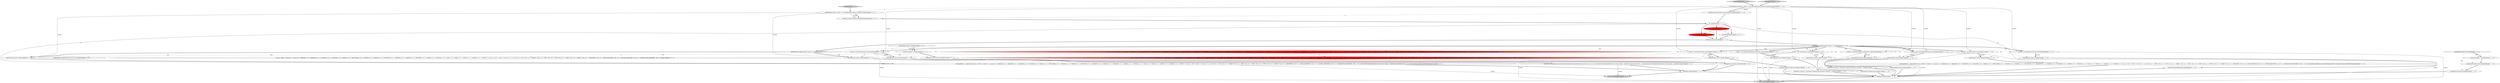 digraph {
17 [style = filled, label = "enterOuterAlt(_localctx,7)@@@67@@@['1', '1', '0']", fillcolor = white, shape = ellipse image = "AAA0AAABBB1BBB"];
23 [style = filled, label = "getInterpreter().adaptivePredict(_input,77,_ctx)@@@9@@@['1', '1', '0']", fillcolor = white, shape = diamond image = "AAA0AAABBB1BBB"];
54 [style = filled, label = "setState(697)@@@7@@@['0', '0', '1']", fillcolor = white, shape = ellipse image = "AAA0AAABBB3BBB"];
36 [style = filled, label = "_localctx = new SubqueryExpressionContext(_localctx)@@@55@@@['1', '1', '0']", fillcolor = white, shape = ellipse image = "AAA0AAABBB1BBB"];
15 [style = filled, label = "enterRule(_localctx,60,RULE_primaryExpression)@@@4@@@['1', '1', '0']", fillcolor = white, shape = ellipse image = "AAA0AAABBB1BBB"];
5 [style = filled, label = "{setState(564)constant()}@@@26@@@['1', '1', '0']", fillcolor = white, shape = ellipse image = "AAA0AAABBB1BBB"];
32 [style = filled, label = "{setState(572)match(T__0)setState(573)query()setState(574)match(T__1)}@@@57@@@['1', '1', '0']", fillcolor = white, shape = ellipse image = "AAA0AAABBB1BBB"];
29 [style = filled, label = "{exitRule()}@@@50@@@['1', '1', '1']", fillcolor = white, shape = ellipse image = "AAA0AAABBB1BBB"];
31 [style = filled, label = "enterOuterAlt(_localctx,3)@@@25@@@['1', '1', '0']", fillcolor = white, shape = ellipse image = "AAA0AAABBB1BBB"];
56 [style = filled, label = "enterOuterAlt(_localctx,2)@@@26@@@['0', '0', '1']", fillcolor = white, shape = ellipse image = "AAA0AAABBB3BBB"];
9 [style = filled, label = "{setState(576)qualifiedName()}@@@68@@@['1', '1', '0']", fillcolor = white, shape = ellipse image = "AAA0AAABBB1BBB"];
52 [style = filled, label = "getInterpreter().adaptivePredict(_input,91,_ctx)@@@9@@@['0', '0', '1']", fillcolor = white, shape = diamond image = "AAA0AAABBB3BBB"];
43 [style = filled, label = "_errHandler.recover(this,re)@@@48@@@['0', '0', '1']", fillcolor = white, shape = ellipse image = "AAA0AAABBB3BBB"];
13 [style = filled, label = "_errHandler.recover(this,re)@@@89@@@['1', '1', '0']", fillcolor = white, shape = ellipse image = "AAA0AAABBB1BBB"];
2 [style = filled, label = "enterOuterAlt(_localctx,8)@@@74@@@['1', '1', '0']", fillcolor = white, shape = ellipse image = "AAA0AAABBB1BBB"];
24 [style = filled, label = "{exitRule()}@@@91@@@['1', '1', '0']", fillcolor = white, shape = ellipse image = "AAA0AAABBB1BBB"];
27 [style = filled, label = "_localctx = new FunctionContext(_localctx)@@@48@@@['1', '1', '0']", fillcolor = white, shape = ellipse image = "AAA0AAABBB1BBB"];
46 [style = filled, label = "{setState(688)_la = _input.LA(1)if ((((_la) & ~0x3f) == 0 && ((1L << _la) & ((1L << ANALYZE) | (1L << ANALYZED) | (1L << CATALOGS) | (1L << COLUMNS) | (1L << DEBUG) | (1L << EXECUTABLE) | (1L << EXPLAIN) | (1L << FORMAT) | (1L << FUNCTIONS) | (1L << GRAPHVIZ) | (1L << MAPPED) | (1L << OPTIMIZED) | (1L << PARSED) | (1L << PHYSICAL) | (1L << PLAN) | (1L << RLIKE) | (1L << QUERY) | (1L << SCHEMAS) | (1L << SHOW))) != 0) || ((((_la - 64)) & ~0x3f) == 0 && ((1L << (_la - 64)) & ((1L << (SYS - 64)) | (1L << (TABLES - 64)) | (1L << (TEXT - 64)) | (1L << (TYPE - 64)) | (1L << (TYPES - 64)) | (1L << (VERIFY - 64)) | (1L << (IDENTIFIER - 64)) | (1L << (DIGIT_IDENTIFIER - 64)) | (1L << (QUOTED_IDENTIFIER - 64)) | (1L << (BACKQUOTED_IDENTIFIER - 64)))) != 0)) {{setState(685)((TableIdentifierContext)_localctx).catalog = identifier()setState(686)match(T__3)}}setState(690)match(TABLE_IDENTIFIER)}@@@11@@@['0', '0', '1']", fillcolor = white, shape = ellipse image = "AAA0AAABBB3BBB"];
49 [style = filled, label = "_errHandler.reportError(this,re)@@@47@@@['0', '0', '1']", fillcolor = white, shape = ellipse image = "AAA0AAABBB3BBB"];
50 [style = filled, label = "tableIdentifier['0', '0', '1']", fillcolor = lightgray, shape = diamond image = "AAA0AAABBB3BBB"];
34 [style = filled, label = "int _la@@@5@@@['1', '1', '1']", fillcolor = white, shape = ellipse image = "AAA0AAABBB1BBB"];
16 [style = filled, label = "_localctx = new DereferenceContext(_localctx)@@@66@@@['1', '1', '0']", fillcolor = white, shape = ellipse image = "AAA0AAABBB1BBB"];
51 [style = filled, label = "TableIdentifierContext _localctx = new TableIdentifierContext(_ctx,getState())@@@3@@@['0', '0', '1']", fillcolor = white, shape = ellipse image = "AAA0AAABBB3BBB"];
47 [style = filled, label = "enterOuterAlt(_localctx,1)@@@10@@@['0', '0', '1']", fillcolor = white, shape = ellipse image = "AAA0AAABBB3BBB"];
33 [style = filled, label = "{setState(577)match(T__0)setState(578)expression()setState(579)match(T__1)}@@@75@@@['1', '1', '0']", fillcolor = white, shape = ellipse image = "AAA0AAABBB1BBB"];
39 [style = filled, label = "(((_la) & ~0x3f) == 0 && ((1L << _la) & ((1L << ANALYZE) | (1L << ANALYZED) | (1L << CATALOGS) | (1L << COLUMNS) | (1L << DEBUG) | (1L << EXECUTABLE) | (1L << EXPLAIN) | (1L << FORMAT) | (1L << FUNCTIONS) | (1L << GRAPHVIZ) | (1L << MAPPED) | (1L << OPTIMIZED) | (1L << PARSED) | (1L << PHYSICAL) | (1L << PLAN) | (1L << RLIKE) | (1L << QUERY) | (1L << SCHEMAS))) != 0) || ((((_la - 64)) & ~0x3f) == 0 && ((1L << (_la - 64)) & ((1L << (SHOW - 64)) | (1L << (SYS - 64)) | (1L << (TABLES - 64)) | (1L << (TEXT - 64)) | (1L << (TYPE - 64)) | (1L << (TYPES - 64)) | (1L << (VERIFY - 64)) | (1L << (IDENTIFIER - 64)) | (1L << (DIGIT_IDENTIFIER - 64)) | (1L << (QUOTED_IDENTIFIER - 64)) | (1L << (BACKQUOTED_IDENTIFIER - 64)))) != 0)@@@36@@@['0', '1', '0']", fillcolor = red, shape = diamond image = "AAA1AAABBB2BBB"];
8 [style = filled, label = "enterOuterAlt(_localctx,4)@@@32@@@['1', '1', '0']", fillcolor = white, shape = ellipse image = "AAA0AAABBB1BBB"];
18 [style = filled, label = "{setState(563)extractExpression()}@@@19@@@['1', '1', '0']", fillcolor = white, shape = ellipse image = "AAA0AAABBB1BBB"];
35 [style = filled, label = "_localctx.exception = re@@@87@@@['1', '1', '0']", fillcolor = white, shape = ellipse image = "AAA0AAABBB1BBB"];
37 [style = filled, label = "PrimaryExpressionContext _localctx = new PrimaryExpressionContext(_ctx,getState())@@@3@@@['1', '1', '0']", fillcolor = white, shape = ellipse image = "AAA0AAABBB1BBB"];
12 [style = filled, label = "_localctx = new StarContext(_localctx)@@@31@@@['1', '1', '0']", fillcolor = white, shape = ellipse image = "AAA0AAABBB1BBB"];
44 [style = filled, label = "getInterpreter().adaptivePredict(_input,90,_ctx)@@@30@@@['0', '0', '1']", fillcolor = white, shape = diamond image = "AAA0AAABBB3BBB"];
22 [style = filled, label = "RecognitionException re@@@86@@@['1', '1', '0']", fillcolor = white, shape = diamond image = "AAA0AAABBB1BBB"];
19 [style = filled, label = "_localctx = new ConstantDefaultContext(_localctx)@@@24@@@['1', '1', '0']", fillcolor = white, shape = ellipse image = "AAA0AAABBB1BBB"];
48 [style = filled, label = "{setState(694)_errHandler.sync(this)switch (getInterpreter().adaptivePredict(_input,90,_ctx)) {case 1:{setState(691)((TableIdentifierContext)_localctx).catalog = identifier()setState(692)match(T__3)}breaksetState(696)((TableIdentifierContext)_localctx).name = identifier()}@@@27@@@['0', '0', '1']", fillcolor = white, shape = ellipse image = "AAA0AAABBB3BBB"];
3 [style = filled, label = "_localctx = new ExtractContext(_localctx)@@@17@@@['1', '1', '0']", fillcolor = white, shape = ellipse image = "AAA0AAABBB1BBB"];
45 [style = filled, label = "_localctx.exception = re@@@46@@@['0', '0', '1']", fillcolor = white, shape = ellipse image = "AAA0AAABBB3BBB"];
41 [style = filled, label = "enterRule(_localctx,88,RULE_tableIdentifier)@@@4@@@['0', '0', '1']", fillcolor = white, shape = ellipse image = "AAA0AAABBB3BBB"];
0 [style = filled, label = "_errHandler.sync(this)@@@8@@@['1', '1', '1']", fillcolor = white, shape = ellipse image = "AAA0AAABBB1BBB"];
4 [style = filled, label = "enterOuterAlt(_localctx,5)@@@49@@@['1', '1', '0']", fillcolor = white, shape = ellipse image = "AAA0AAABBB1BBB"];
30 [style = filled, label = "_localctx = new CastContext(_localctx)@@@10@@@['1', '1', '0']", fillcolor = white, shape = ellipse image = "AAA0AAABBB1BBB"];
11 [style = filled, label = "{setState(562)castExpression()}@@@12@@@['1', '1', '0']", fillcolor = white, shape = ellipse image = "AAA0AAABBB1BBB"];
38 [style = filled, label = "setState(581)@@@7@@@['0', '1', '0']", fillcolor = red, shape = ellipse image = "AAA1AAABBB2BBB"];
7 [style = filled, label = "primaryExpression['1', '0', '0']", fillcolor = lightgray, shape = diamond image = "AAA0AAABBB1BBB"];
21 [style = filled, label = "{setState(568)_la = _input.LA(1)if ((((_la) & ~0x3f) == 0 && ((1L << _la) & ((1L << ANALYZE) | (1L << ANALYZED) | (1L << CATALOGS) | (1L << COLUMNS) | (1L << DEBUG) | (1L << EXECUTABLE) | (1L << EXPLAIN) | (1L << FORMAT) | (1L << FUNCTIONS) | (1L << GRAPHVIZ) | (1L << MAPPED) | (1L << OPTIMIZED) | (1L << PARSED) | (1L << PHYSICAL) | (1L << PLAN) | (1L << RLIKE) | (1L << QUERY) | (1L << SCHEMAS))) != 0) || ((((_la - 64)) & ~0x3f) == 0 && ((1L << (_la - 64)) & ((1L << (SHOW - 64)) | (1L << (SYS - 64)) | (1L << (TABLES - 64)) | (1L << (TEXT - 64)) | (1L << (TYPE - 64)) | (1L << (TYPES - 64)) | (1L << (VERIFY - 64)) | (1L << (IDENTIFIER - 64)) | (1L << (DIGIT_IDENTIFIER - 64)) | (1L << (QUOTED_IDENTIFIER - 64)) | (1L << (BACKQUOTED_IDENTIFIER - 64)))) != 0)) {{setState(565)qualifiedName()setState(566)match(DOT)}}setState(570)match(ASTERISK)}@@@33@@@['1', '1', '0']", fillcolor = white, shape = ellipse image = "AAA0AAABBB1BBB"];
28 [style = filled, label = "_localctx = new ParenthesizedExpressionContext(_localctx)@@@73@@@['1', '1', '0']", fillcolor = white, shape = ellipse image = "AAA0AAABBB1BBB"];
1 [style = filled, label = "enterOuterAlt(_localctx,6)@@@56@@@['1', '1', '0']", fillcolor = white, shape = ellipse image = "AAA0AAABBB1BBB"];
6 [style = filled, label = "return _localctx@@@94@@@['1', '1', '0']", fillcolor = lightgray, shape = ellipse image = "AAA0AAABBB1BBB"];
10 [style = filled, label = "_errHandler.reportError(this,re)@@@88@@@['1', '1', '0']", fillcolor = white, shape = ellipse image = "AAA0AAABBB1BBB"];
26 [style = filled, label = "enterOuterAlt(_localctx,2)@@@18@@@['1', '1', '0']", fillcolor = white, shape = ellipse image = "AAA0AAABBB1BBB"];
40 [style = filled, label = "primaryExpression['0', '1', '0']", fillcolor = lightgray, shape = diamond image = "AAA0AAABBB2BBB"];
42 [style = filled, label = "RecognitionException re@@@45@@@['0', '0', '1']", fillcolor = white, shape = diamond image = "AAA0AAABBB3BBB"];
55 [style = filled, label = "(((_la) & ~0x3f) == 0 && ((1L << _la) & ((1L << ANALYZE) | (1L << ANALYZED) | (1L << CATALOGS) | (1L << COLUMNS) | (1L << DEBUG) | (1L << EXECUTABLE) | (1L << EXPLAIN) | (1L << FORMAT) | (1L << FUNCTIONS) | (1L << GRAPHVIZ) | (1L << MAPPED) | (1L << OPTIMIZED) | (1L << PARSED) | (1L << PHYSICAL) | (1L << PLAN) | (1L << RLIKE) | (1L << QUERY) | (1L << SCHEMAS) | (1L << SHOW))) != 0) || ((((_la - 64)) & ~0x3f) == 0 && ((1L << (_la - 64)) & ((1L << (SYS - 64)) | (1L << (TABLES - 64)) | (1L << (TEXT - 64)) | (1L << (TYPE - 64)) | (1L << (TYPES - 64)) | (1L << (VERIFY - 64)) | (1L << (IDENTIFIER - 64)) | (1L << (DIGIT_IDENTIFIER - 64)) | (1L << (QUOTED_IDENTIFIER - 64)) | (1L << (BACKQUOTED_IDENTIFIER - 64)))) != 0)@@@14@@@['0', '0', '1']", fillcolor = white, shape = diamond image = "AAA0AAABBB3BBB"];
25 [style = filled, label = "setState(579)@@@7@@@['1', '0', '0']", fillcolor = red, shape = ellipse image = "AAA1AAABBB1BBB"];
20 [style = filled, label = "enterOuterAlt(_localctx,1)@@@11@@@['1', '1', '0']", fillcolor = white, shape = ellipse image = "AAA0AAABBB1BBB"];
14 [style = filled, label = "(((_la) & ~0x3f) == 0 && ((1L << _la) & ((1L << ANALYZE) | (1L << ANALYZED) | (1L << CATALOGS) | (1L << COLUMNS) | (1L << DEBUG) | (1L << EXECUTABLE) | (1L << EXPLAIN) | (1L << FORMAT) | (1L << FUNCTIONS) | (1L << GRAPHVIZ) | (1L << MAPPED) | (1L << OPTIMIZED) | (1L << PARSED) | (1L << PHYSICAL) | (1L << PLAN) | (1L << RLIKE) | (1L << QUERY) | (1L << SCHEMAS) | (1L << SHOW))) != 0) || ((((_la - 64)) & ~0x3f) == 0 && ((1L << (_la - 64)) & ((1L << (SYS - 64)) | (1L << (TABLES - 64)) | (1L << (TEXT - 64)) | (1L << (TYPE - 64)) | (1L << (TYPES - 64)) | (1L << (VERIFY - 64)) | (1L << (IDENTIFIER - 64)) | (1L << (DIGIT_IDENTIFIER - 64)) | (1L << (QUOTED_IDENTIFIER - 64)) | (1L << (BACKQUOTED_IDENTIFIER - 64)))) != 0)@@@36@@@['1', '0', '0']", fillcolor = red, shape = diamond image = "AAA1AAABBB1BBB"];
53 [style = filled, label = "return _localctx@@@53@@@['0', '0', '1']", fillcolor = lightgray, shape = ellipse image = "AAA0AAABBB3BBB"];
28->2 [style = solid, label="_localctx"];
46->53 [style = solid, label="_localctx"];
30->20 [style = bold, label=""];
48->29 [style = bold, label=""];
42->45 [style = bold, label=""];
37->51 [style = dashed, label="0"];
51->47 [style = solid, label="_localctx"];
17->9 [style = bold, label=""];
36->6 [style = solid, label="_localctx"];
37->16 [style = solid, label="_localctx"];
37->15 [style = bold, label=""];
21->24 [style = bold, label=""];
51->56 [style = solid, label="_localctx"];
52->44 [style = dotted, label="true"];
37->3 [style = solid, label="_localctx"];
23->28 [style = bold, label=""];
0->52 [style = bold, label=""];
23->52 [style = dashed, label="0"];
52->47 [style = bold, label=""];
23->4 [style = dotted, label="true"];
37->12 [style = solid, label="_localctx"];
37->28 [style = solid, label="_localctx"];
37->27 [style = solid, label="_localctx"];
43->29 [style = bold, label=""];
22->35 [style = dotted, label="true"];
23->12 [style = bold, label=""];
23->36 [style = bold, label=""];
35->10 [style = bold, label=""];
23->17 [style = dotted, label="true"];
37->36 [style = solid, label="_localctx"];
34->46 [style = solid, label="_la"];
9->24 [style = bold, label=""];
40->37 [style = bold, label=""];
23->30 [style = bold, label=""];
15->34 [style = bold, label=""];
12->6 [style = solid, label="_localctx"];
31->5 [style = bold, label=""];
27->6 [style = solid, label="_localctx"];
7->37 [style = bold, label=""];
34->54 [style = bold, label=""];
37->19 [style = solid, label="_localctx"];
23->3 [style = bold, label=""];
16->17 [style = bold, label=""];
23->19 [style = dotted, label="true"];
23->2 [style = dotted, label="true"];
23->14 [style = dotted, label="true"];
23->1 [style = dotted, label="true"];
19->31 [style = solid, label="_localctx"];
0->23 [style = bold, label=""];
42->43 [style = dotted, label="true"];
37->15 [style = solid, label="_localctx"];
27->4 [style = solid, label="_localctx"];
38->0 [style = bold, label=""];
22->13 [style = dotted, label="true"];
23->27 [style = dotted, label="true"];
23->3 [style = dotted, label="true"];
2->33 [style = bold, label=""];
1->32 [style = bold, label=""];
56->48 [style = bold, label=""];
34->38 [style = bold, label=""];
42->45 [style = dotted, label="true"];
25->0 [style = bold, label=""];
23->16 [style = dotted, label="true"];
51->41 [style = solid, label="_localctx"];
18->24 [style = bold, label=""];
13->24 [style = bold, label=""];
52->55 [style = dotted, label="true"];
23->28 [style = dotted, label="true"];
3->26 [style = bold, label=""];
14->39 [style = dashed, label="0"];
52->56 [style = dotted, label="true"];
4->29 [style = bold, label=""];
27->56 [style = dashed, label="0"];
11->24 [style = bold, label=""];
54->0 [style = bold, label=""];
15->41 [style = dashed, label="0"];
46->29 [style = bold, label=""];
30->47 [style = dashed, label="0"];
3->26 [style = solid, label="_localctx"];
23->39 [style = dotted, label="true"];
23->20 [style = dotted, label="true"];
3->6 [style = solid, label="_localctx"];
25->38 [style = dashed, label="0"];
42->49 [style = dotted, label="true"];
10->13 [style = bold, label=""];
12->8 [style = bold, label=""];
33->24 [style = bold, label=""];
5->24 [style = bold, label=""];
23->19 [style = bold, label=""];
23->36 [style = dotted, label="true"];
16->17 [style = solid, label="_localctx"];
30->6 [style = solid, label="_localctx"];
52->47 [style = dotted, label="true"];
22->35 [style = bold, label=""];
41->34 [style = bold, label=""];
20->11 [style = bold, label=""];
29->53 [style = bold, label=""];
23->16 [style = bold, label=""];
34->25 [style = bold, label=""];
22->10 [style = dotted, label="true"];
23->27 [style = bold, label=""];
25->54 [style = dashed, label="0"];
23->8 [style = dotted, label="true"];
19->31 [style = bold, label=""];
45->49 [style = bold, label=""];
30->20 [style = solid, label="_localctx"];
23->30 [style = dotted, label="true"];
52->56 [style = bold, label=""];
47->46 [style = bold, label=""];
36->1 [style = solid, label="_localctx"];
49->43 [style = bold, label=""];
36->1 [style = bold, label=""];
37->30 [style = solid, label="_localctx"];
28->2 [style = bold, label=""];
27->4 [style = bold, label=""];
34->21 [style = solid, label="_la"];
23->26 [style = dotted, label="true"];
28->6 [style = solid, label="_localctx"];
12->8 [style = solid, label="_localctx"];
50->51 [style = bold, label=""];
16->6 [style = solid, label="_localctx"];
8->21 [style = bold, label=""];
19->6 [style = solid, label="_localctx"];
23->12 [style = dotted, label="true"];
29->24 [style = bold, label=""];
24->6 [style = bold, label=""];
32->24 [style = bold, label=""];
23->31 [style = dotted, label="true"];
51->41 [style = bold, label=""];
48->53 [style = solid, label="_localctx"];
26->18 [style = bold, label=""];
}
